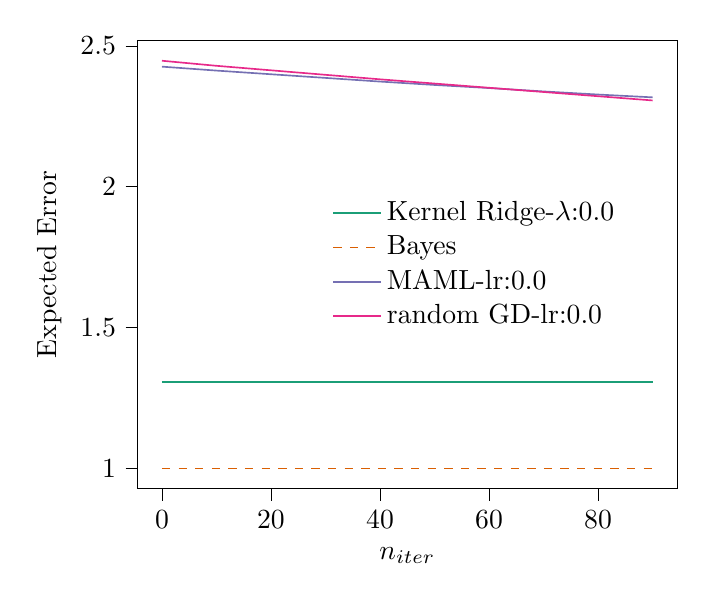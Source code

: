% This file was created with tikzplotlib v0.10.1.
\begin{tikzpicture}

\definecolor{chocolate217952}{RGB}{217,95,2}
\definecolor{darkcyan27158119}{RGB}{27,158,119}
\definecolor{darkgray176}{RGB}{176,176,176}
\definecolor{deeppink23141138}{RGB}{231,41,138}
\definecolor{lightslategray117112179}{RGB}{117,112,179}

\begin{axis}[
legend cell align={left},
legend style={fill opacity=0.8, draw opacity=1, text opacity=1, at={(0.91,0.5)}, anchor=east, draw=none},
tick align=outside,
tick pos=left,
x grid style={darkgray176},
xlabel={\(\displaystyle n_{iter}\)},
xmin=-4.5, xmax=94.5,
xtick style={color=black},
y grid style={darkgray176},
ylabel={Expected Error},
ymin=0.927, ymax=2.519,
ytick style={color=black}
]
\addplot [semithick, darkcyan27158119]
table {%
0 1.306
10 1.306
20 1.306
30 1.306
40 1.306
50 1.306
60 1.306
70 1.306
80 1.306
90 1.306
};
\addlegendentry{Kernel Ridge-$\lambda$:0.0}
\addplot [semithick, chocolate217952, dashed]
table {%
0 0.999
10 0.999
20 0.999
30 0.999
40 0.999
50 0.999
60 0.999
70 0.999
80 0.999
90 0.999
};
\addlegendentry{Bayes}
\addplot [semithick, lightslategray117112179]
table {%
0 2.426
10 2.412
20 2.399
30 2.386
40 2.373
50 2.361
60 2.35
70 2.338
80 2.327
90 2.317
};
\addlegendentry{MAML-lr:0.0}
\addplot [semithick, deeppink23141138]
table {%
0 2.447
10 2.429
20 2.413
30 2.397
40 2.381
50 2.366
60 2.351
70 2.336
80 2.321
90 2.306
};
\addlegendentry{random GD-lr:0.0}
\end{axis}

\end{tikzpicture}
